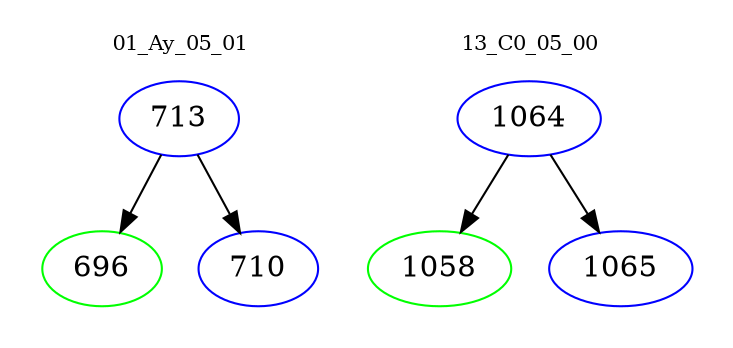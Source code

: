 digraph{
subgraph cluster_0 {
color = white
label = "01_Ay_05_01";
fontsize=10;
T0_713 [label="713", color="blue"]
T0_713 -> T0_696 [color="black"]
T0_696 [label="696", color="green"]
T0_713 -> T0_710 [color="black"]
T0_710 [label="710", color="blue"]
}
subgraph cluster_1 {
color = white
label = "13_C0_05_00";
fontsize=10;
T1_1064 [label="1064", color="blue"]
T1_1064 -> T1_1058 [color="black"]
T1_1058 [label="1058", color="green"]
T1_1064 -> T1_1065 [color="black"]
T1_1065 [label="1065", color="blue"]
}
}
